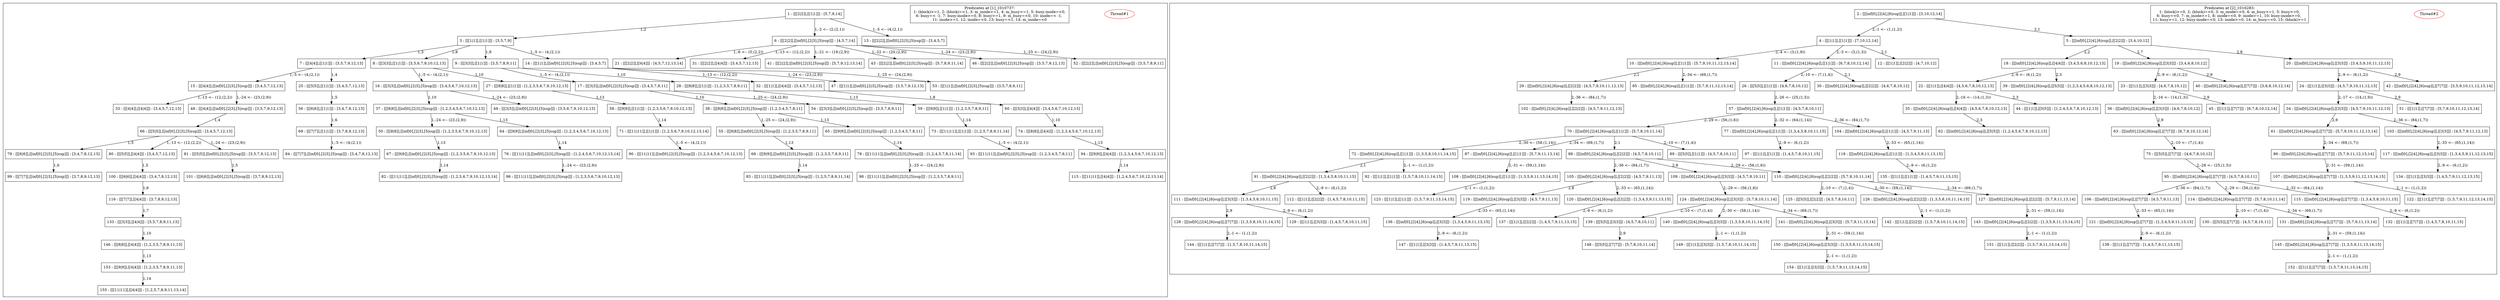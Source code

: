 digraph main {
subgraph cluster1 {
"Thread#1" [color = red];"pred_1010737" [shape=box, label="Predicates at [1]_1010737:\n 1: (block)>=1, 2: (block)=<1, 3: m_inode>=1, 4: m_busy>=1, 5: busy-inode=<0, \n6: busy=< -1, 7: busy-inode>=0, 8: busy>=1, 9: m_busy=<0, 10: inode=< -1, \n11: inode>=1, 12: inode=<0, 13: busy=<1, 14: m_inode=<0"];
"1" [shape = box,label ="1 : [[[2|2]],[[1|1]]] : [5,7,9,14]"];
"1" -> "3" [label="1,2"];"1" -> "6" [label="1,-2 <-- (2,(2,1))"];"1" -> "13" [label="1,-5 <-- (4,(2,1))"];"3" [shape = box,label ="3 : [[[1|1]],[[1|1]]] : [3,5,7,9]"];
"3" -> "7" [label="1,3"];"3" -> "8" [label="1,8"];"3" -> "9" [label="1,9"];"3" -> "14" [label="1,-5 <-- (4,(2,1))"];"6" [shape = box,label ="6 : [[[2|2]],[[inf|0],[2|3],[5|sup]]] : [4,5,7,14]"];
"6" -> "21" [label="1,-6 <-- (5,(2,2))"];"6" -> "31" [label="1,-13 <-- (12,(2,2))"];"6" -> "41" [label="1,-21 <-- (19,(2,9))"];"6" -> "43" [label="1,-22 <-- (20,(2,9))"];"6" -> "46" [label="1,-24 <-- (23,(2,9))"];"6" -> "52" [label="1,-25 <-- (24,(2,9))"];"7" [shape = box,label ="7 : [[[4|4]],[[1|1]]] : [3,5,7,9,12,13]"];
"7" -> "15" [label="1,-5 <-- (4,(2,1))"];"7" -> "25" [label="1,4"];"8" [shape = box,label ="8 : [[[3|3]],[[1|1]]] : [3,5,6,7,9,10,12,13]"];
"8" -> "16" [label="1,-5 <-- (4,(2,1))"];"8" -> "27" [label="1,10"];"9" [shape = box,label ="9 : [[[3|3]],[[1|1]]] : [3,5,7,8,9,11]"];
"9" -> "17" [label="1,-5 <-- (4,(2,1))"];"9" -> "28" [label="1,10"];"13" [shape = box,label ="13 : [[[2|2]],[[inf|0],[2|3],[5|sup]]] : [3,4,5,7]"];
"14" [shape = box,label ="14 : [[[1|1]],[[inf|0],[2|3],[5|sup]]] : [3,4,5,7]"];
"14" -> "32" [label="1,-13 <-- (12,(2,2))"];"14" -> "47" [label="1,-24 <-- (23,(2,9))"];"14" -> "53" [label="1,-25 <-- (24,(2,9))"];"15" [shape = box,label ="15 : [[[4|4]],[[inf|0],[2|3],[5|sup]]] : [3,4,5,7,12,13]"];
"15" -> "33" [label="1,-13 <-- (12,(2,2))"];"15" -> "48" [label="1,-24 <-- (23,(2,9))"];"16" [shape = box,label ="16 : [[[3|3]],[[inf|0],[2|3],[5|sup]]] : [3,4,5,6,7,10,12,13]"];
"16" -> "37" [label="1,10"];"16" -> "49" [label="1,-24 <-- (23,(2,9))"];"17" [shape = box,label ="17 : [[[3|3]],[[inf|0],[2|3],[5|sup]]] : [3,4,5,7,8,11]"];
"17" -> "38" [label="1,10"];"17" -> "54" [label="1,-25 <-- (24,(2,9))"];"21" [shape = box,label ="21 : [[[2|2]],[[4|4]]] : [4,5,7,12,13,14]"];
"25" [shape = box,label ="25 : [[[5|5]],[[1|1]]] : [3,4,5,7,12,13]"];
"25" -> "56" [label="1,5"];"27" [shape = box,label ="27 : [[[8|8]],[[1|1]]] : [1,2,3,5,6,7,9,10,12,13]"];
"27" -> "58" [label="1,13"];"28" [shape = box,label ="28 : [[[8|8]],[[1|1]]] : [1,2,3,5,7,8,9,11]"];
"28" -> "59" [label="1,13"];"31" [shape = box,label ="31 : [[[2|2]],[[4|4]]] : [3,4,5,7,12,13]"];
"32" [shape = box,label ="32 : [[[1|1]],[[4|4]]] : [3,4,5,7,12,13]"];
"32" -> "60" [label="1,8"];"33" [shape = box,label ="33 : [[[4|4]],[[4|4]]] : [3,4,5,7,12,13]"];
"37" [shape = box,label ="37 : [[[8|8]],[[inf|0],[2|3],[5|sup]]] : [1,2,3,4,5,6,7,10,12,13]"];
"37" -> "50" [label="1,-24 <-- (23,(2,9))"];"37" -> "64" [label="1,13"];"38" [shape = box,label ="38 : [[[8|8]],[[inf|0],[2|3],[5|sup]]] : [1,2,3,4,5,7,8,11]"];
"38" -> "55" [label="1,-25 <-- (24,(2,9))"];"38" -> "65" [label="1,13"];"41" [shape = box,label ="41 : [[[2|2]],[[inf|0],[2|3],[5|sup]]] : [5,7,9,12,13,14]"];
"43" [shape = box,label ="43 : [[[2|2]],[[inf|0],[2|3],[5|sup]]] : [5,7,8,9,11,14]"];
"46" [shape = box,label ="46 : [[[2|2]],[[inf|0],[2|3],[5|sup]]] : [3,5,7,9,12,13]"];
"47" [shape = box,label ="47 : [[[1|1]],[[inf|0],[2|3],[5|sup]]] : [3,5,7,9,12,13]"];
"48" [shape = box,label ="48 : [[[4|4]],[[inf|0],[2|3],[5|sup]]] : [3,5,7,9,12,13]"];
"48" -> "66" [label="1,4"];"49" [shape = box,label ="49 : [[[3|3]],[[inf|0],[2|3],[5|sup]]] : [3,5,6,7,9,10,12,13]"];
"50" [shape = box,label ="50 : [[[8|8]],[[inf|0],[2|3],[5|sup]]] : [1,2,3,5,6,7,9,10,12,13]"];
"50" -> "67" [label="1,13"];"52" [shape = box,label ="52 : [[[2|2]],[[inf|0],[2|3],[5|sup]]] : [3,5,7,8,9,11]"];
"53" [shape = box,label ="53 : [[[1|1]],[[inf|0],[2|3],[5|sup]]] : [3,5,7,8,9,11]"];
"54" [shape = box,label ="54 : [[[3|3]],[[inf|0],[2|3],[5|sup]]] : [3,5,7,8,9,11]"];
"55" [shape = box,label ="55 : [[[8|8]],[[inf|0],[2|3],[5|sup]]] : [1,2,3,5,7,8,9,11]"];
"55" -> "68" [label="1,13"];"56" [shape = box,label ="56 : [[[6|6]],[[1|1]]] : [3,4,7,8,12,13]"];
"56" -> "69" [label="1,6"];"58" [shape = box,label ="58 : [[[9|9]],[[1|1]]] : [1,2,3,5,6,7,9,10,12,13]"];
"58" -> "71" [label="1,14"];"59" [shape = box,label ="59 : [[[9|9]],[[1|1]]] : [1,2,3,5,7,8,9,11]"];
"59" -> "73" [label="1,14"];"60" [shape = box,label ="60 : [[[3|3]],[[4|4]]] : [3,4,5,6,7,10,12,13]"];
"60" -> "74" [label="1,10"];"64" [shape = box,label ="64 : [[[9|9]],[[inf|0],[2|3],[5|sup]]] : [1,2,3,4,5,6,7,10,12,13]"];
"64" -> "76" [label="1,14"];"65" [shape = box,label ="65 : [[[9|9]],[[inf|0],[2|3],[5|sup]]] : [1,2,3,4,5,7,8,11]"];
"65" -> "78" [label="1,14"];"66" [shape = box,label ="66 : [[[5|5]],[[inf|0],[2|3],[5|sup]]] : [3,4,5,7,12,13]"];
"66" -> "79" [label="1,5"];"66" -> "80" [label="1,-13 <-- (12,(2,2))"];"66" -> "81" [label="1,-24 <-- (23,(2,9))"];"67" [shape = box,label ="67 : [[[9|9]],[[inf|0],[2|3],[5|sup]]] : [1,2,3,5,6,7,9,10,12,13]"];
"67" -> "82" [label="1,14"];"68" [shape = box,label ="68 : [[[9|9]],[[inf|0],[2|3],[5|sup]]] : [1,2,3,5,7,8,9,11]"];
"68" -> "83" [label="1,14"];"69" [shape = box,label ="69 : [[[7|7]],[[1|1]]] : [3,7,8,9,12,13]"];
"69" -> "84" [label="1,-5 <-- (4,(2,1))"];"71" [shape = box,label ="71 : [[[11|11]],[[1|1]]] : [1,2,5,6,7,9,10,12,13,14]"];
"71" -> "90" [label="1,-5 <-- (4,(2,1))"];"73" [shape = box,label ="73 : [[[11|11]],[[1|1]]] : [1,2,5,7,8,9,11,14]"];
"73" -> "93" [label="1,-5 <-- (4,(2,1))"];"74" [shape = box,label ="74 : [[[8|8]],[[4|4]]] : [1,2,3,4,5,6,7,10,12,13]"];
"74" -> "94" [label="1,13"];"76" [shape = box,label ="76 : [[[11|11]],[[inf|0],[2|3],[5|sup]]] : [1,2,4,5,6,7,10,12,13,14]"];
"76" -> "96" [label="1,-24 <-- (23,(2,9))"];"78" [shape = box,label ="78 : [[[11|11]],[[inf|0],[2|3],[5|sup]]] : [1,2,4,5,7,8,11,14]"];
"78" -> "98" [label="1,-25 <-- (24,(2,9))"];"79" [shape = box,label ="79 : [[[6|6]],[[inf|0],[2|3],[5|sup]]] : [3,4,7,8,12,13]"];
"79" -> "99" [label="1,6"];"80" [shape = box,label ="80 : [[[5|5]],[[4|4]]] : [3,4,5,7,12,13]"];
"80" -> "100" [label="1,5"];"81" [shape = box,label ="81 : [[[5|5]],[[inf|0],[2|3],[5|sup]]] : [3,5,7,9,12,13]"];
"81" -> "101" [label="1,5"];"82" [shape = box,label ="82 : [[[11|11]],[[inf|0],[2|3],[5|sup]]] : [1,2,5,6,7,9,10,12,13,14]"];
"83" [shape = box,label ="83 : [[[11|11]],[[inf|0],[2|3],[5|sup]]] : [1,2,5,7,8,9,11,14]"];
"84" [shape = box,label ="84 : [[[7|7]],[[inf|0],[2|3],[5|sup]]] : [3,4,7,8,12,13]"];
"90" [shape = box,label ="90 : [[[11|11]],[[inf|0],[2|3],[5|sup]]] : [1,2,3,4,5,6,7,10,12,13]"];
"93" [shape = box,label ="93 : [[[11|11]],[[inf|0],[2|3],[5|sup]]] : [1,2,3,4,5,7,8,11]"];
"94" [shape = box,label ="94 : [[[9|9]],[[4|4]]] : [1,2,3,4,5,6,7,10,12,13]"];
"94" -> "113" [label="1,14"];"96" [shape = box,label ="96 : [[[11|11]],[[inf|0],[2|3],[5|sup]]] : [1,2,3,5,6,7,9,10,12,13]"];
"98" [shape = box,label ="98 : [[[11|11]],[[inf|0],[2|3],[5|sup]]] : [1,2,3,5,7,8,9,11]"];
"99" [shape = box,label ="99 : [[[7|7]],[[inf|0],[2|3],[5|sup]]] : [3,7,8,9,12,13]"];
"100" [shape = box,label ="100 : [[[6|6]],[[4|4]]] : [3,4,7,8,12,13]"];
"100" -> "116" [label="1,6"];"101" [shape = box,label ="101 : [[[6|6]],[[inf|0],[2|3],[5|sup]]] : [3,7,8,9,12,13]"];
"113" [shape = box,label ="113 : [[[11|11]],[[4|4]]] : [1,2,4,5,6,7,10,12,13,14]"];
"116" [shape = box,label ="116 : [[[7|7]],[[4|4]]] : [3,7,8,9,12,13]"];
"116" -> "133" [label="1,7"];"133" [shape = box,label ="133 : [[[3|3]],[[4|4]]] : [3,5,7,8,9,11,13]"];
"133" -> "146" [label="1,10"];"146" [shape = box,label ="146 : [[[8|8]],[[4|4]]] : [1,2,3,5,7,8,9,11,13]"];
"146" -> "153" [label="1,13"];"153" [shape = box,label ="153 : [[[9|9]],[[4|4]]] : [1,2,3,5,7,8,9,11,13]"];
"153" -> "155" [label="1,14"];"155" [shape = box,label ="155 : [[[11|11]],[[4|4]]] : [1,2,5,7,8,9,11,13,14]"];
}
subgraph cluster2 {
"Thread#2" [color = red];"pred_1016283" [shape=box, label="Predicates at [2]_1016283:\n 1: (block)>=0, 2: (block)=<0, 3: m_inode=<0, 4: m_busy>=1, 5: busy>=0, \n6: busy=<0, 7: m_inode>=1, 8: inode=<0, 9: inode>=1, 10: busy-inode>=0, \n11: busy>=1, 12: busy-inode=<0, 13: inode>=0, 14: m_busy=<0, 15: (block)>=1\n"];
"2" [shape = box,label ="2 : [[[inf|0],[2|4],[6|sup]],[[1|1]]] : [3,10,12,14]"];
"2" -> "4" [label="2,-1 <-- (1,(1,2))"];"2" -> "5" [label="2,1"];"4" [shape = box,label ="4 : [[[1|1]],[[1|1]]] : [7,10,12,14]"];
"4" -> "10" [label="2,-4 <-- (3,(1,9))"];"4" -> "11" [label="2,-3 <-- (3,(1,3))"];"4" -> "12" [label="2,1"];"5" [shape = box,label ="5 : [[[inf|0],[2|4],[6|sup]],[[2|2]]] : [3,4,10,12]"];
"5" -> "18" [label="2,2"];"5" -> "19" [label="2,7"];"5" -> "20" [label="2,8"];"10" [shape = box,label ="10 : [[[inf|0],[2|4],[6|sup]],[[1|1]]] : [5,7,9,10,11,12,13,14]"];
"10" -> "29" [label="2,1"];"10" -> "85" [label="2,-34 <-- (69,(1,7))"];"11" [shape = box,label ="11 : [[[inf|0],[2|4],[6|sup]],[[1|1]]] : [6,7,8,10,12,14]"];
"11" -> "26" [label="2,-10 <-- (7,(1,4))"];"11" -> "30" [label="2,1"];"12" [shape = box,label ="12 : [[[1|1]],[[2|2]]] : [4,7,10,12]"];
"18" [shape = box,label ="18 : [[[inf|0],[2|4],[6|sup]],[[4|4]]] : [3,4,5,6,8,10,12,13]"];
"18" -> "22" [label="2,-9 <-- (6,(1,2))"];"18" -> "39" [label="2,3"];"19" [shape = box,label ="19 : [[[inf|0],[2|4],[6|sup]],[[3|3]]] : [3,4,6,8,10,12]"];
"19" -> "23" [label="2,-9 <-- (6,(1,2))"];"19" -> "40" [label="2,9"];"20" [shape = box,label ="20 : [[[inf|0],[2|4],[6|sup]],[[3|3]]] : [3,4,5,9,10,11,12,13]"];
"20" -> "24" [label="2,-9 <-- (6,(1,2))"];"20" -> "42" [label="2,9"];"22" [shape = box,label ="22 : [[[1|1]],[[4|4]]] : [4,5,6,7,8,10,12,13]"];
"22" -> "35" [label="2,-16 <-- (14,(1,3))"];"22" -> "44" [label="2,3"];"23" [shape = box,label ="23 : [[[1|1]],[[3|3]]] : [4,6,7,8,10,12]"];
"23" -> "36" [label="2,-16 <-- (14,(1,3))"];"23" -> "45" [label="2,9"];"24" [shape = box,label ="24 : [[[1|1]],[[3|3]]] : [4,5,7,9,10,11,12,13]"];
"24" -> "34" [label="2,-17 <-- (14,(1,9))"];"24" -> "51" [label="2,9"];"26" [shape = box,label ="26 : [[[5|5]],[[1|1]]] : [4,6,7,8,10,12]"];
"26" -> "57" [label="2,-26 <-- (25,(1,5))"];"29" [shape = box,label ="29 : [[[inf|0],[2|4],[6|sup]],[[2|2]]] : [4,5,7,9,10,11,12,13]"];
"29" -> "102" [label="2,-36 <-- (84,(1,7))"];"30" [shape = box,label ="30 : [[[inf|0],[2|4],[6|sup]],[[2|2]]] : [4,6,7,8,10,12]"];
"34" [shape = box,label ="34 : [[[inf|0],[2|4],[6|sup]],[[3|3]]] : [4,5,7,9,10,11,12,13]"];
"34" -> "61" [label="2,9"];"34" -> "103" [label="2,-36 <-- (84,(1,7))"];"35" [shape = box,label ="35 : [[[inf|0],[2|4],[6|sup]],[[4|4]]] : [4,5,6,7,8,10,12,13]"];
"35" -> "62" [label="2,3"];"36" [shape = box,label ="36 : [[[inf|0],[2|4],[6|sup]],[[3|3]]] : [4,6,7,8,10,12]"];
"36" -> "63" [label="2,9"];"39" [shape = box,label ="39 : [[[inf|0],[2|4],[6|sup]],[[5|5]]] : [1,2,3,4,5,6,8,10,12,13]"];
"40" [shape = box,label ="40 : [[[inf|0],[2|4],[6|sup]],[[7|7]]] : [3,6,8,10,12,14]"];
"42" [shape = box,label ="42 : [[[inf|0],[2|4],[6|sup]],[[7|7]]] : [3,5,9,10,11,12,13,14]"];
"44" [shape = box,label ="44 : [[[1|1]],[[5|5]]] : [1,2,4,5,6,7,8,10,12,13]"];
"45" [shape = box,label ="45 : [[[1|1]],[[7|7]]] : [6,7,8,10,12,14]"];
"51" [shape = box,label ="51 : [[[1|1]],[[7|7]]] : [5,7,9,10,11,12,13,14]"];
"57" [shape = box,label ="57 : [[[inf|0],[2|4],[6|sup]],[[1|1]]] : [4,5,7,8,10,11]"];
"57" -> "70" [label="2,-29 <-- (56,(1,6))"];"57" -> "77" [label="2,-32 <-- (64,(1,14))"];"57" -> "104" [label="2,-36 <-- (84,(1,7))"];"61" [shape = box,label ="61 : [[[inf|0],[2|4],[6|sup]],[[7|7]]] : [5,7,9,10,11,12,13,14]"];
"61" -> "86" [label="2,-34 <-- (69,(1,7))"];"62" [shape = box,label ="62 : [[[inf|0],[2|4],[6|sup]],[[5|5]]] : [1,2,4,5,6,7,8,10,12,13]"];
"63" [shape = box,label ="63 : [[[inf|0],[2|4],[6|sup]],[[7|7]]] : [6,7,8,10,12,14]"];
"63" -> "75" [label="2,-10 <-- (7,(1,4))"];"70" [shape = box,label ="70 : [[[inf|0],[2|4],[6|sup]],[[1|1]]] : [5,7,8,10,11,14]"];
"70" -> "72" [label="2,-30 <-- (58,(1,14))"];"70" -> "87" [label="2,-34 <-- (69,(1,7))"];"70" -> "88" [label="2,1"];"70" -> "89" [label="2,-10 <-- (7,(1,4))"];"72" [shape = box,label ="72 : [[[inf|0],[2|4],[6|sup]],[[1|1]]] : [1,3,5,8,10,11,14,15]"];
"72" -> "91" [label="2,1"];"72" -> "92" [label="2,-1 <-- (1,(1,2))"];"75" [shape = box,label ="75 : [[[5|5]],[[7|7]]] : [4,6,7,8,10,12]"];
"75" -> "95" [label="2,-26 <-- (25,(1,5))"];"77" [shape = box,label ="77 : [[[inf|0],[2|4],[6|sup]],[[1|1]]] : [1,3,4,5,8,10,11,15]"];
"77" -> "97" [label="2,-9 <-- (6,(1,2))"];"85" [shape = box,label ="85 : [[[inf|0],[2|4],[6|sup]],[[1|1]]] : [5,7,9,11,12,13,14]"];
"86" [shape = box,label ="86 : [[[inf|0],[2|4],[6|sup]],[[7|7]]] : [5,7,9,11,12,13,14]"];
"86" -> "107" [label="2,-31 <-- (59,(1,14))"];"87" [shape = box,label ="87 : [[[inf|0],[2|4],[6|sup]],[[1|1]]] : [5,7,9,11,13,14]"];
"87" -> "108" [label="2,-31 <-- (59,(1,14))"];"88" [shape = box,label ="88 : [[[inf|0],[2|4],[6|sup]],[[2|2]]] : [4,5,7,8,10,11]"];
"88" -> "105" [label="2,-36 <-- (84,(1,7))"];"88" -> "109" [label="2,8"];"88" -> "110" [label="2,-29 <-- (56,(1,6))"];"89" [shape = box,label ="89 : [[[5|5]],[[1|1]]] : [4,5,7,8,10,11]"];
"91" [shape = box,label ="91 : [[[inf|0],[2|4],[6|sup]],[[2|2]]] : [1,3,4,5,8,10,11,15]"];
"91" -> "111" [label="2,8"];"91" -> "112" [label="2,-9 <-- (6,(1,2))"];"92" [shape = box,label ="92 : [[[1|1]],[[1|1]]] : [1,5,7,8,10,11,14,15]"];
"95" [shape = box,label ="95 : [[[inf|0],[2|4],[6|sup]],[[7|7]]] : [4,5,7,8,10,11]"];
"95" -> "106" [label="2,-36 <-- (84,(1,7))"];"95" -> "114" [label="2,-29 <-- (56,(1,6))"];"95" -> "115" [label="2,-32 <-- (64,(1,14))"];"97" [shape = box,label ="97 : [[[1|1]],[[1|1]]] : [1,4,5,7,8,10,11,15]"];
"102" [shape = box,label ="102 : [[[inf|0],[2|4],[6|sup]],[[2|2]]] : [4,5,7,9,11,12,13]"];
"103" [shape = box,label ="103 : [[[inf|0],[2|4],[6|sup]],[[3|3]]] : [4,5,7,9,11,12,13]"];
"103" -> "117" [label="2,-33 <-- (65,(1,14))"];"104" [shape = box,label ="104 : [[[inf|0],[2|4],[6|sup]],[[1|1]]] : [4,5,7,9,11,13]"];
"104" -> "118" [label="2,-33 <-- (65,(1,14))"];"105" [shape = box,label ="105 : [[[inf|0],[2|4],[6|sup]],[[2|2]]] : [4,5,7,9,11,13]"];
"105" -> "119" [label="2,8"];"105" -> "120" [label="2,-33 <-- (65,(1,14))"];"106" [shape = box,label ="106 : [[[inf|0],[2|4],[6|sup]],[[7|7]]] : [4,5,7,9,11,13]"];
"106" -> "121" [label="2,-33 <-- (65,(1,14))"];"107" [shape = box,label ="107 : [[[inf|0],[2|4],[6|sup]],[[7|7]]] : [1,3,5,9,11,12,13,14,15]"];
"107" -> "122" [label="2,-1 <-- (1,(1,2))"];"108" [shape = box,label ="108 : [[[inf|0],[2|4],[6|sup]],[[1|1]]] : [1,3,5,9,11,13,14,15]"];
"108" -> "123" [label="2,-1 <-- (1,(1,2))"];"109" [shape = box,label ="109 : [[[inf|0],[2|4],[6|sup]],[[3|3]]] : [4,5,7,8,10,11]"];
"109" -> "124" [label="2,-29 <-- (56,(1,6))"];"110" [shape = box,label ="110 : [[[inf|0],[2|4],[6|sup]],[[2|2]]] : [5,7,8,10,11,14]"];
"110" -> "125" [label="2,-10 <-- (7,(1,4))"];"110" -> "126" [label="2,-30 <-- (58,(1,14))"];"110" -> "127" [label="2,-34 <-- (69,(1,7))"];"111" [shape = box,label ="111 : [[[inf|0],[2|4],[6|sup]],[[3|3]]] : [1,3,4,5,8,10,11,15]"];
"111" -> "128" [label="2,9"];"111" -> "129" [label="2,-9 <-- (6,(1,2))"];"112" [shape = box,label ="112 : [[[1|1]],[[2|2]]] : [1,4,5,7,8,10,11,15]"];
"114" [shape = box,label ="114 : [[[inf|0],[2|4],[6|sup]],[[7|7]]] : [5,7,8,10,11,14]"];
"114" -> "130" [label="2,-10 <-- (7,(1,4))"];"114" -> "131" [label="2,-34 <-- (69,(1,7))"];"115" [shape = box,label ="115 : [[[inf|0],[2|4],[6|sup]],[[7|7]]] : [1,3,4,5,8,10,11,15]"];
"115" -> "132" [label="2,-9 <-- (6,(1,2))"];"117" [shape = box,label ="117 : [[[inf|0],[2|4],[6|sup]],[[3|3]]] : [1,3,4,5,9,11,12,13,15]"];
"117" -> "134" [label="2,-9 <-- (6,(1,2))"];"118" [shape = box,label ="118 : [[[inf|0],[2|4],[6|sup]],[[1|1]]] : [1,3,4,5,9,11,13,15]"];
"118" -> "135" [label="2,-9 <-- (6,(1,2))"];"119" [shape = box,label ="119 : [[[inf|0],[2|4],[6|sup]],[[3|3]]] : [4,5,7,9,11,13]"];
"119" -> "136" [label="2,-33 <-- (65,(1,14))"];"120" [shape = box,label ="120 : [[[inf|0],[2|4],[6|sup]],[[2|2]]] : [1,3,4,5,9,11,13,15]"];
"120" -> "137" [label="2,-9 <-- (6,(1,2))"];"121" [shape = box,label ="121 : [[[inf|0],[2|4],[6|sup]],[[7|7]]] : [1,3,4,5,9,11,13,15]"];
"121" -> "138" [label="2,-9 <-- (6,(1,2))"];"122" [shape = box,label ="122 : [[[1|1]],[[7|7]]] : [1,5,7,9,11,12,13,14,15]"];
"123" [shape = box,label ="123 : [[[1|1]],[[1|1]]] : [1,5,7,9,11,13,14,15]"];
"124" [shape = box,label ="124 : [[[inf|0],[2|4],[6|sup]],[[3|3]]] : [5,7,8,10,11,14]"];
"124" -> "139" [label="2,-10 <-- (7,(1,4))"];"124" -> "140" [label="2,-30 <-- (58,(1,14))"];"124" -> "141" [label="2,-34 <-- (69,(1,7))"];"125" [shape = box,label ="125 : [[[5|5]],[[2|2]]] : [4,5,7,8,10,11]"];
"126" [shape = box,label ="126 : [[[inf|0],[2|4],[6|sup]],[[2|2]]] : [1,3,5,8,10,11,14,15]"];
"126" -> "142" [label="2,-1 <-- (1,(1,2))"];"127" [shape = box,label ="127 : [[[inf|0],[2|4],[6|sup]],[[2|2]]] : [5,7,9,11,13,14]"];
"127" -> "143" [label="2,-31 <-- (59,(1,14))"];"128" [shape = box,label ="128 : [[[inf|0],[2|4],[6|sup]],[[7|7]]] : [1,3,5,8,10,11,14,15]"];
"128" -> "144" [label="2,-1 <-- (1,(1,2))"];"129" [shape = box,label ="129 : [[[1|1]],[[3|3]]] : [1,4,5,7,8,10,11,15]"];
"130" [shape = box,label ="130 : [[[5|5]],[[7|7]]] : [4,5,7,8,10,11]"];
"131" [shape = box,label ="131 : [[[inf|0],[2|4],[6|sup]],[[7|7]]] : [5,7,9,11,13,14]"];
"131" -> "145" [label="2,-31 <-- (59,(1,14))"];"132" [shape = box,label ="132 : [[[1|1]],[[7|7]]] : [1,4,5,7,8,10,11,15]"];
"134" [shape = box,label ="134 : [[[1|1]],[[3|3]]] : [1,4,5,7,9,11,12,13,15]"];
"135" [shape = box,label ="135 : [[[1|1]],[[1|1]]] : [1,4,5,7,9,11,13,15]"];
"136" [shape = box,label ="136 : [[[inf|0],[2|4],[6|sup]],[[3|3]]] : [1,3,4,5,9,11,13,15]"];
"136" -> "147" [label="2,-9 <-- (6,(1,2))"];"137" [shape = box,label ="137 : [[[1|1]],[[2|2]]] : [1,4,5,7,9,11,13,15]"];
"138" [shape = box,label ="138 : [[[1|1]],[[7|7]]] : [1,4,5,7,9,11,13,15]"];
"139" [shape = box,label ="139 : [[[5|5]],[[3|3]]] : [4,5,7,8,10,11]"];
"139" -> "148" [label="2,9"];"140" [shape = box,label ="140 : [[[inf|0],[2|4],[6|sup]],[[3|3]]] : [1,3,5,8,10,11,14,15]"];
"140" -> "149" [label="2,-1 <-- (1,(1,2))"];"141" [shape = box,label ="141 : [[[inf|0],[2|4],[6|sup]],[[3|3]]] : [5,7,9,11,13,14]"];
"141" -> "150" [label="2,-31 <-- (59,(1,14))"];"142" [shape = box,label ="142 : [[[1|1]],[[2|2]]] : [1,5,7,8,10,11,14,15]"];
"143" [shape = box,label ="143 : [[[inf|0],[2|4],[6|sup]],[[2|2]]] : [1,3,5,9,11,13,14,15]"];
"143" -> "151" [label="2,-1 <-- (1,(1,2))"];"144" [shape = box,label ="144 : [[[1|1]],[[7|7]]] : [1,5,7,8,10,11,14,15]"];
"145" [shape = box,label ="145 : [[[inf|0],[2|4],[6|sup]],[[7|7]]] : [1,3,5,9,11,13,14,15]"];
"145" -> "152" [label="2,-1 <-- (1,(1,2))"];"147" [shape = box,label ="147 : [[[1|1]],[[3|3]]] : [1,4,5,7,9,11,13,15]"];
"148" [shape = box,label ="148 : [[[5|5]],[[7|7]]] : [5,7,8,10,11,14]"];
"149" [shape = box,label ="149 : [[[1|1]],[[3|3]]] : [1,5,7,8,10,11,14,15]"];
"150" [shape = box,label ="150 : [[[inf|0],[2|4],[6|sup]],[[3|3]]] : [1,3,5,9,11,13,14,15]"];
"150" -> "154" [label="2,-1 <-- (1,(1,2))"];"151" [shape = box,label ="151 : [[[1|1]],[[2|2]]] : [1,5,7,9,11,13,14,15]"];
"152" [shape = box,label ="152 : [[[1|1]],[[7|7]]] : [1,5,7,9,11,13,14,15]"];
"154" [shape = box,label ="154 : [[[1|1]],[[3|3]]] : [1,5,7,9,11,13,14,15]"];
}
}
